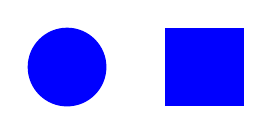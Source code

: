 \begin{tikzpicture}
  \fill[blue] (-0.75, 0) circle (0.5);
  \fill[blue] (0.5, -0.5) rectangle (1.5, 0.5);
\end{tikzpicture}
